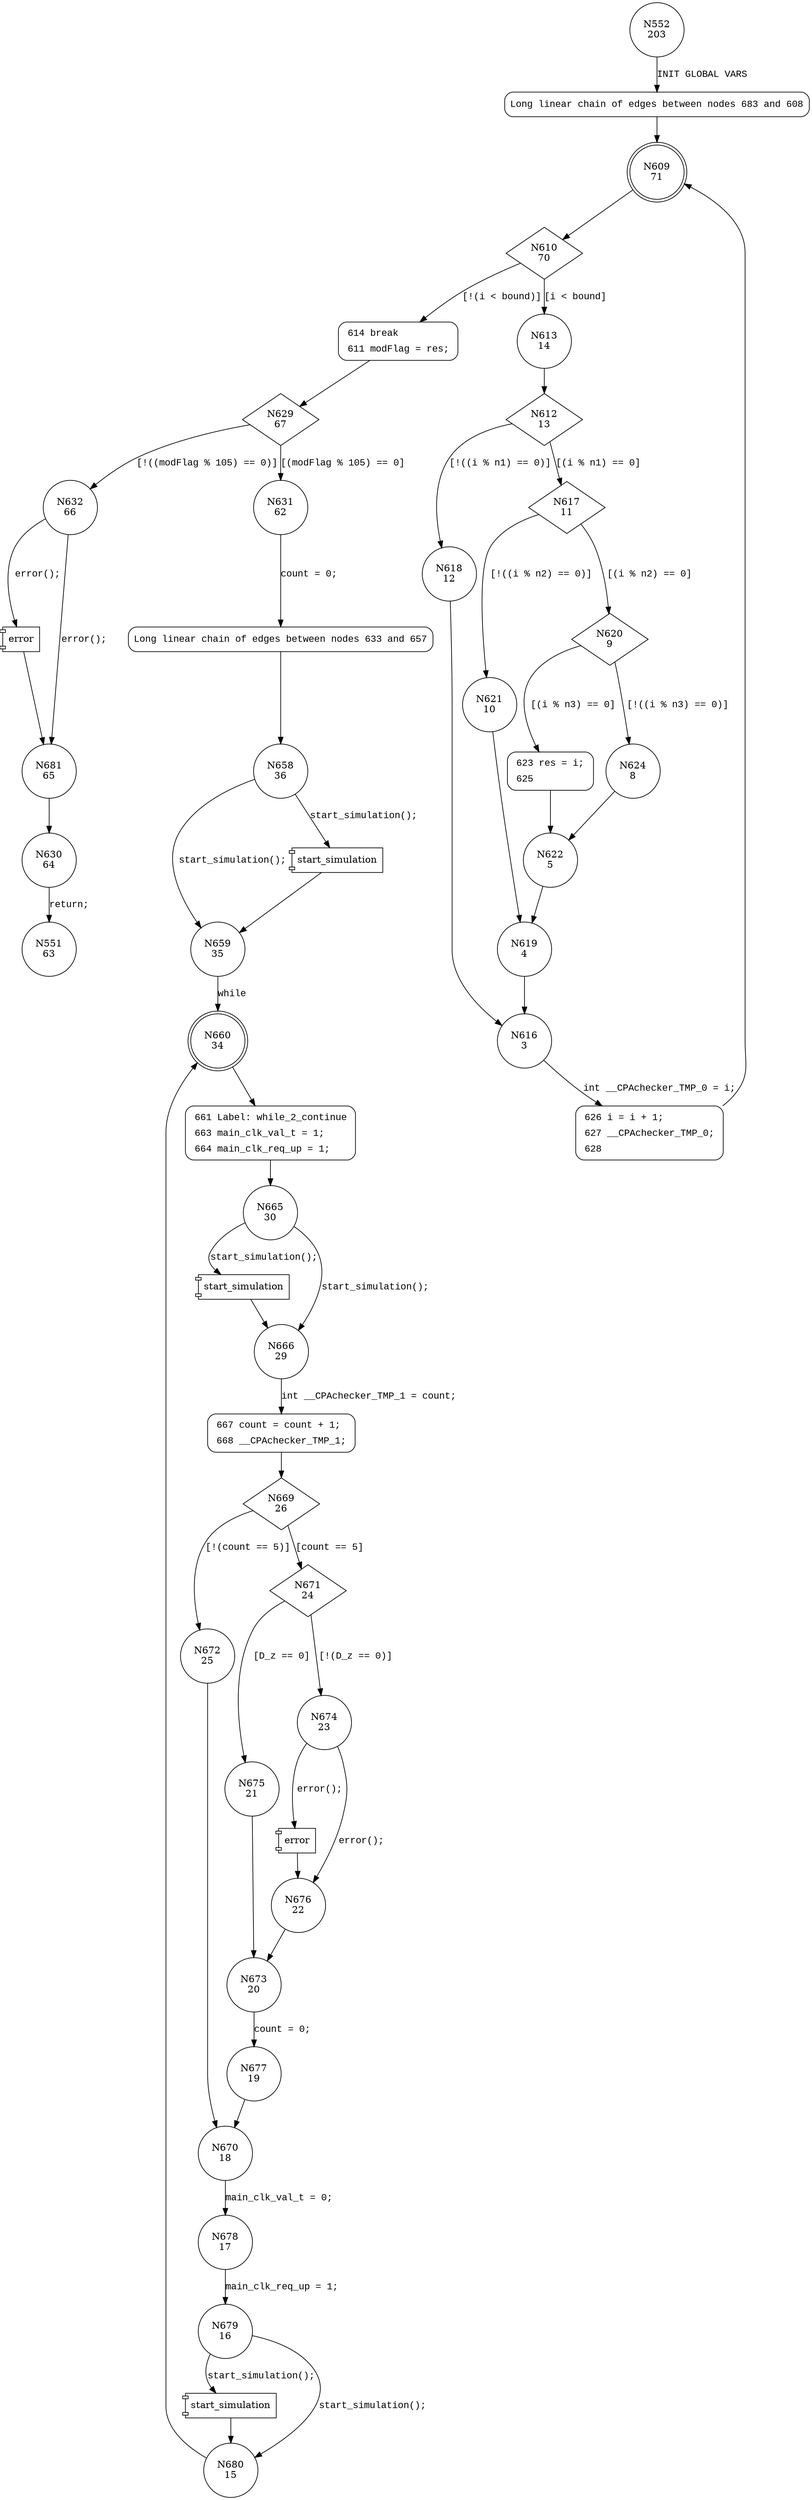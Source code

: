 digraph main {
552 [shape="circle" label="N552\n203"]
683 [shape="circle" label="N683\n202"]
609 [shape="doublecircle" label="N609\n71"]
610 [shape="diamond" label="N610\n70"]
613 [shape="circle" label="N613\n14"]
614 [shape="circle" label="N614\n69"]
629 [shape="diamond" label="N629\n67"]
631 [shape="circle" label="N631\n62"]
632 [shape="circle" label="N632\n66"]
681 [shape="circle" label="N681\n65"]
630 [shape="circle" label="N630\n64"]
633 [shape="circle" label="N633\n61"]
658 [shape="circle" label="N658\n36"]
659 [shape="circle" label="N659\n35"]
660 [shape="doublecircle" label="N660\n34"]
661 [shape="circle" label="N661\n33"]
665 [shape="circle" label="N665\n30"]
666 [shape="circle" label="N666\n29"]
667 [shape="circle" label="N667\n28"]
669 [shape="diamond" label="N669\n26"]
671 [shape="diamond" label="N671\n24"]
672 [shape="circle" label="N672\n25"]
670 [shape="circle" label="N670\n18"]
678 [shape="circle" label="N678\n17"]
679 [shape="circle" label="N679\n16"]
680 [shape="circle" label="N680\n15"]
675 [shape="circle" label="N675\n21"]
674 [shape="circle" label="N674\n23"]
676 [shape="circle" label="N676\n22"]
673 [shape="circle" label="N673\n20"]
677 [shape="circle" label="N677\n19"]
612 [shape="diamond" label="N612\n13"]
617 [shape="diamond" label="N617\n11"]
618 [shape="circle" label="N618\n12"]
616 [shape="circle" label="N616\n3"]
626 [shape="circle" label="N626\n2"]
620 [shape="diamond" label="N620\n9"]
621 [shape="circle" label="N621\n10"]
619 [shape="circle" label="N619\n4"]
623 [shape="circle" label="N623\n7"]
624 [shape="circle" label="N624\n8"]
622 [shape="circle" label="N622\n5"]
551 [shape="circle" label="N551\n63"]
683 [style="filled,bold" penwidth="1" fillcolor="white" fontname="Courier New" shape="Mrecord" label="Long linear chain of edges between nodes 683 and 608"]
683 -> 609[label=""]
614 [style="filled,bold" penwidth="1" fillcolor="white" fontname="Courier New" shape="Mrecord" label=<<table border="0" cellborder="0" cellpadding="3" bgcolor="white"><tr><td align="right">614</td><td align="left">break</td></tr><tr><td align="right">611</td><td align="left">modFlag = res;</td></tr></table>>]
614 -> 629[label=""]
633 [style="filled,bold" penwidth="1" fillcolor="white" fontname="Courier New" shape="Mrecord" label="Long linear chain of edges between nodes 633 and 657"]
633 -> 658[label=""]
661 [style="filled,bold" penwidth="1" fillcolor="white" fontname="Courier New" shape="Mrecord" label=<<table border="0" cellborder="0" cellpadding="3" bgcolor="white"><tr><td align="right">661</td><td align="left">Label: while_2_continue</td></tr><tr><td align="right">663</td><td align="left">main_clk_val_t = 1;</td></tr><tr><td align="right">664</td><td align="left">main_clk_req_up = 1;</td></tr></table>>]
661 -> 665[label=""]
667 [style="filled,bold" penwidth="1" fillcolor="white" fontname="Courier New" shape="Mrecord" label=<<table border="0" cellborder="0" cellpadding="3" bgcolor="white"><tr><td align="right">667</td><td align="left">count = count + 1;</td></tr><tr><td align="right">668</td><td align="left">__CPAchecker_TMP_1;</td></tr></table>>]
667 -> 669[label=""]
626 [style="filled,bold" penwidth="1" fillcolor="white" fontname="Courier New" shape="Mrecord" label=<<table border="0" cellborder="0" cellpadding="3" bgcolor="white"><tr><td align="right">626</td><td align="left">i = i + 1;</td></tr><tr><td align="right">627</td><td align="left">__CPAchecker_TMP_0;</td></tr><tr><td align="right">628</td><td align="left"></td></tr></table>>]
626 -> 609[label=""]
623 [style="filled,bold" penwidth="1" fillcolor="white" fontname="Courier New" shape="Mrecord" label=<<table border="0" cellborder="0" cellpadding="3" bgcolor="white"><tr><td align="right">623</td><td align="left">res = i;</td></tr><tr><td align="right">625</td><td align="left"></td></tr></table>>]
623 -> 622[label=""]
552 -> 683 [label="INIT GLOBAL VARS" fontname="Courier New"]
609 -> 610 [label="" fontname="Courier New"]
610 -> 613 [label="[i < bound]" fontname="Courier New"]
610 -> 614 [label="[!(i < bound)]" fontname="Courier New"]
629 -> 631 [label="[(modFlag % 105) == 0]" fontname="Courier New"]
629 -> 632 [label="[!((modFlag % 105) == 0)]" fontname="Courier New"]
100007 [shape="component" label="error"]
632 -> 100007 [label="error();" fontname="Courier New"]
100007 -> 681 [label="" fontname="Courier New"]
632 -> 681 [label="error();" fontname="Courier New"]
681 -> 630 [label="" fontname="Courier New"]
631 -> 633 [label="count = 0;" fontname="Courier New"]
100008 [shape="component" label="start_simulation"]
658 -> 100008 [label="start_simulation();" fontname="Courier New"]
100008 -> 659 [label="" fontname="Courier New"]
658 -> 659 [label="start_simulation();" fontname="Courier New"]
659 -> 660 [label="while" fontname="Courier New"]
660 -> 661 [label="" fontname="Courier New"]
100009 [shape="component" label="start_simulation"]
665 -> 100009 [label="start_simulation();" fontname="Courier New"]
100009 -> 666 [label="" fontname="Courier New"]
665 -> 666 [label="start_simulation();" fontname="Courier New"]
666 -> 667 [label="int __CPAchecker_TMP_1 = count;" fontname="Courier New"]
669 -> 671 [label="[count == 5]" fontname="Courier New"]
669 -> 672 [label="[!(count == 5)]" fontname="Courier New"]
670 -> 678 [label="main_clk_val_t = 0;" fontname="Courier New"]
100010 [shape="component" label="start_simulation"]
679 -> 100010 [label="start_simulation();" fontname="Courier New"]
100010 -> 680 [label="" fontname="Courier New"]
679 -> 680 [label="start_simulation();" fontname="Courier New"]
680 -> 660 [label="" fontname="Courier New"]
671 -> 675 [label="[D_z == 0]" fontname="Courier New"]
671 -> 674 [label="[!(D_z == 0)]" fontname="Courier New"]
100011 [shape="component" label="error"]
674 -> 100011 [label="error();" fontname="Courier New"]
100011 -> 676 [label="" fontname="Courier New"]
674 -> 676 [label="error();" fontname="Courier New"]
676 -> 673 [label="" fontname="Courier New"]
673 -> 677 [label="count = 0;" fontname="Courier New"]
675 -> 673 [label="" fontname="Courier New"]
612 -> 617 [label="[(i % n1) == 0]" fontname="Courier New"]
612 -> 618 [label="[!((i % n1) == 0)]" fontname="Courier New"]
616 -> 626 [label="int __CPAchecker_TMP_0 = i;" fontname="Courier New"]
617 -> 620 [label="[(i % n2) == 0]" fontname="Courier New"]
617 -> 621 [label="[!((i % n2) == 0)]" fontname="Courier New"]
619 -> 616 [label="" fontname="Courier New"]
620 -> 623 [label="[(i % n3) == 0]" fontname="Courier New"]
620 -> 624 [label="[!((i % n3) == 0)]" fontname="Courier New"]
622 -> 619 [label="" fontname="Courier New"]
630 -> 551 [label="return;" fontname="Courier New"]
672 -> 670 [label="" fontname="Courier New"]
678 -> 679 [label="main_clk_req_up = 1;" fontname="Courier New"]
677 -> 670 [label="" fontname="Courier New"]
613 -> 612 [label="" fontname="Courier New"]
618 -> 616 [label="" fontname="Courier New"]
621 -> 619 [label="" fontname="Courier New"]
624 -> 622 [label="" fontname="Courier New"]
}